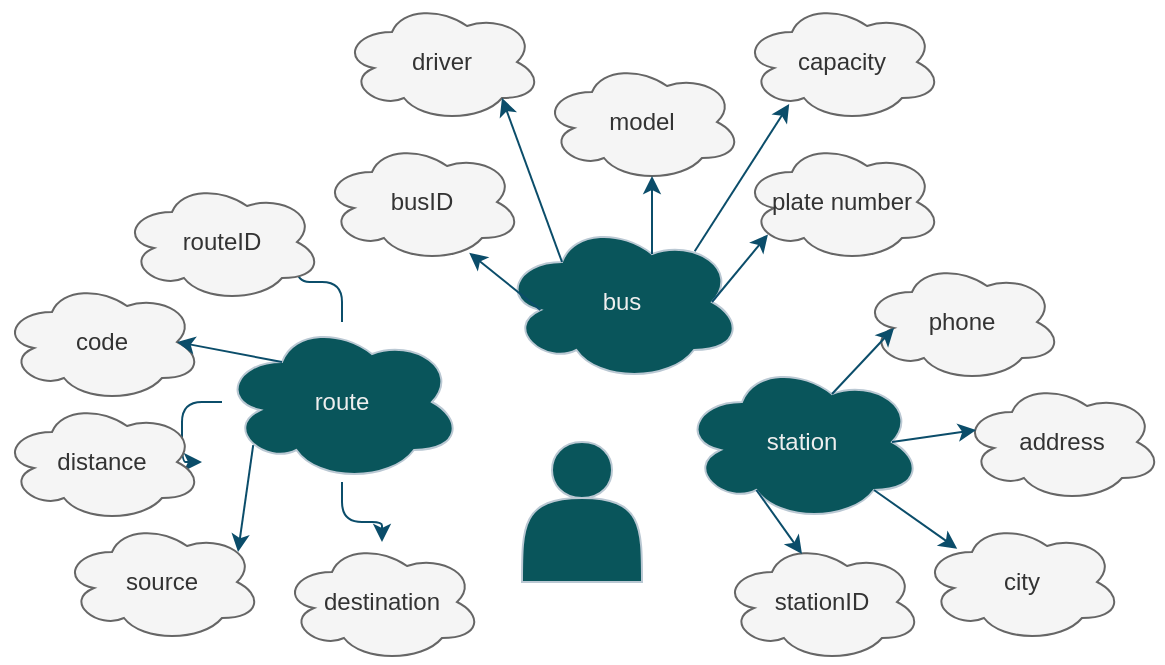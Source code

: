 <mxfile version="15.6.6" type="device"><diagram id="hmAB0Kjb0T3XxEXdtNsf" name="Page-1"><mxGraphModel dx="590" dy="356" grid="1" gridSize="10" guides="1" tooltips="1" connect="1" arrows="1" fold="1" page="1" pageScale="1" pageWidth="827" pageHeight="1169" background="none" math="0" shadow="0"><root><mxCell id="0"/><mxCell id="1" parent="0"/><mxCell id="rzeBhPbsjiVBZnvEeK1d-1" value="" style="shape=actor;whiteSpace=wrap;html=1;fillColor=#09555B;strokeColor=#BAC8D3;fontColor=#EEEEEE;" vertex="1" parent="1"><mxGeometry x="270" y="410" width="60" height="70" as="geometry"/></mxCell><mxCell id="rzeBhPbsjiVBZnvEeK1d-11" value="" style="edgeStyle=orthogonalEdgeStyle;curved=0;rounded=1;sketch=0;orthogonalLoop=1;jettySize=auto;html=1;strokeColor=#0B4D6A;entryX=0.875;entryY=0.5;entryDx=0;entryDy=0;entryPerimeter=0;labelBackgroundColor=default;fontColor=default;" edge="1" parent="1" source="rzeBhPbsjiVBZnvEeK1d-2" target="rzeBhPbsjiVBZnvEeK1d-5"><mxGeometry relative="1" as="geometry"/></mxCell><mxCell id="rzeBhPbsjiVBZnvEeK1d-12" value="" style="edgeStyle=orthogonalEdgeStyle;curved=0;rounded=1;sketch=0;orthogonalLoop=1;jettySize=auto;html=1;labelBackgroundColor=default;fontColor=default;strokeColor=#0B4D6A;" edge="1" parent="1" source="rzeBhPbsjiVBZnvEeK1d-2" target="rzeBhPbsjiVBZnvEeK1d-7"><mxGeometry relative="1" as="geometry"><Array as="points"/></mxGeometry></mxCell><mxCell id="rzeBhPbsjiVBZnvEeK1d-13" value="" style="edgeStyle=orthogonalEdgeStyle;curved=0;rounded=1;sketch=0;orthogonalLoop=1;jettySize=auto;html=1;labelBackgroundColor=default;fontColor=default;strokeColor=#0B4D6A;" edge="1" parent="1" source="rzeBhPbsjiVBZnvEeK1d-2" target="rzeBhPbsjiVBZnvEeK1d-9"><mxGeometry relative="1" as="geometry"/></mxCell><mxCell id="rzeBhPbsjiVBZnvEeK1d-2" value="route" style="ellipse;shape=cloud;whiteSpace=wrap;html=1;fontColor=#EEEEEE;strokeColor=#BAC8D3;fillColor=#09555B;" vertex="1" parent="1"><mxGeometry x="120" y="350" width="120" height="80" as="geometry"/></mxCell><mxCell id="rzeBhPbsjiVBZnvEeK1d-3" value="bus" style="ellipse;shape=cloud;whiteSpace=wrap;html=1;fontColor=#EEEEEE;strokeColor=#BAC8D3;fillColor=#09555B;" vertex="1" parent="1"><mxGeometry x="260" y="300" width="120" height="80" as="geometry"/></mxCell><mxCell id="rzeBhPbsjiVBZnvEeK1d-4" value="station" style="ellipse;shape=cloud;whiteSpace=wrap;html=1;fontColor=#EEEEEE;strokeColor=#BAC8D3;fillColor=#09555B;" vertex="1" parent="1"><mxGeometry x="350" y="370" width="120" height="80" as="geometry"/></mxCell><mxCell id="rzeBhPbsjiVBZnvEeK1d-5" value="routeID" style="ellipse;shape=cloud;whiteSpace=wrap;html=1;rounded=0;sketch=0;fontColor=#333333;strokeColor=#666666;fillColor=#f5f5f5;" vertex="1" parent="1"><mxGeometry x="70" y="280" width="100" height="60" as="geometry"/></mxCell><mxCell id="rzeBhPbsjiVBZnvEeK1d-7" value="distance" style="ellipse;shape=cloud;whiteSpace=wrap;html=1;rounded=0;sketch=0;fontColor=#333333;strokeColor=#666666;fillColor=#f5f5f5;" vertex="1" parent="1"><mxGeometry x="10" y="390" width="100" height="60" as="geometry"/></mxCell><mxCell id="rzeBhPbsjiVBZnvEeK1d-8" value="source" style="ellipse;shape=cloud;whiteSpace=wrap;html=1;rounded=0;sketch=0;fontColor=#333333;strokeColor=#666666;fillColor=#f5f5f5;" vertex="1" parent="1"><mxGeometry x="40" y="450" width="100" height="60" as="geometry"/></mxCell><mxCell id="rzeBhPbsjiVBZnvEeK1d-9" value="destination" style="ellipse;shape=cloud;whiteSpace=wrap;html=1;rounded=0;sketch=0;fontColor=#333333;strokeColor=#666666;fillColor=#f5f5f5;" vertex="1" parent="1"><mxGeometry x="150" y="460" width="100" height="60" as="geometry"/></mxCell><mxCell id="rzeBhPbsjiVBZnvEeK1d-10" value="driver" style="ellipse;shape=cloud;whiteSpace=wrap;html=1;rounded=0;sketch=0;fontColor=#333333;strokeColor=#666666;fillColor=#f5f5f5;" vertex="1" parent="1"><mxGeometry x="180" y="190" width="100" height="60" as="geometry"/></mxCell><mxCell id="rzeBhPbsjiVBZnvEeK1d-14" value="" style="endArrow=classic;html=1;rounded=1;labelBackgroundColor=default;sketch=0;fontColor=default;strokeColor=#0B4D6A;curved=0;exitX=0.13;exitY=0.77;exitDx=0;exitDy=0;exitPerimeter=0;entryX=0.88;entryY=0.25;entryDx=0;entryDy=0;entryPerimeter=0;" edge="1" parent="1" source="rzeBhPbsjiVBZnvEeK1d-2" target="rzeBhPbsjiVBZnvEeK1d-8"><mxGeometry width="50" height="50" relative="1" as="geometry"><mxPoint x="260" y="370" as="sourcePoint"/><mxPoint x="310" y="320" as="targetPoint"/></mxGeometry></mxCell><mxCell id="rzeBhPbsjiVBZnvEeK1d-15" value="busID" style="ellipse;shape=cloud;whiteSpace=wrap;html=1;rounded=0;sketch=0;fontColor=#333333;strokeColor=#666666;fillColor=#f5f5f5;" vertex="1" parent="1"><mxGeometry x="170" y="260" width="100" height="60" as="geometry"/></mxCell><mxCell id="rzeBhPbsjiVBZnvEeK1d-16" value="capacity" style="ellipse;shape=cloud;whiteSpace=wrap;html=1;rounded=0;sketch=0;fontColor=#333333;strokeColor=#666666;fillColor=#f5f5f5;" vertex="1" parent="1"><mxGeometry x="380" y="190" width="100" height="60" as="geometry"/></mxCell><mxCell id="rzeBhPbsjiVBZnvEeK1d-17" value="plate number" style="ellipse;shape=cloud;whiteSpace=wrap;html=1;rounded=0;sketch=0;fontColor=#333333;strokeColor=#666666;fillColor=#f5f5f5;" vertex="1" parent="1"><mxGeometry x="380" y="260" width="100" height="60" as="geometry"/></mxCell><mxCell id="rzeBhPbsjiVBZnvEeK1d-18" value="code" style="ellipse;shape=cloud;whiteSpace=wrap;html=1;rounded=0;sketch=0;fontColor=#333333;strokeColor=#666666;fillColor=#f5f5f5;" vertex="1" parent="1"><mxGeometry x="10" y="330" width="100" height="60" as="geometry"/></mxCell><mxCell id="rzeBhPbsjiVBZnvEeK1d-19" value="" style="endArrow=classic;html=1;rounded=1;labelBackgroundColor=default;sketch=0;fontColor=default;strokeColor=#0B4D6A;curved=0;exitX=0.25;exitY=0.25;exitDx=0;exitDy=0;exitPerimeter=0;entryX=0.875;entryY=0.5;entryDx=0;entryDy=0;entryPerimeter=0;" edge="1" parent="1" source="rzeBhPbsjiVBZnvEeK1d-2" target="rzeBhPbsjiVBZnvEeK1d-18"><mxGeometry width="50" height="50" relative="1" as="geometry"><mxPoint x="260" y="530" as="sourcePoint"/><mxPoint x="310" y="480" as="targetPoint"/></mxGeometry></mxCell><mxCell id="rzeBhPbsjiVBZnvEeK1d-20" value="model" style="ellipse;shape=cloud;whiteSpace=wrap;html=1;rounded=0;sketch=0;fontColor=#333333;strokeColor=#666666;fillColor=#f5f5f5;" vertex="1" parent="1"><mxGeometry x="280" y="220" width="100" height="60" as="geometry"/></mxCell><mxCell id="rzeBhPbsjiVBZnvEeK1d-21" value="" style="endArrow=classic;html=1;rounded=1;labelBackgroundColor=default;sketch=0;fontColor=default;strokeColor=#0B4D6A;curved=0;exitX=0.16;exitY=0.55;exitDx=0;exitDy=0;exitPerimeter=0;entryX=0.736;entryY=0.923;entryDx=0;entryDy=0;entryPerimeter=0;" edge="1" parent="1" source="rzeBhPbsjiVBZnvEeK1d-3" target="rzeBhPbsjiVBZnvEeK1d-15"><mxGeometry width="50" height="50" relative="1" as="geometry"><mxPoint x="260" y="370" as="sourcePoint"/><mxPoint x="310" y="320" as="targetPoint"/></mxGeometry></mxCell><mxCell id="rzeBhPbsjiVBZnvEeK1d-22" value="" style="endArrow=classic;html=1;rounded=1;labelBackgroundColor=default;sketch=0;fontColor=default;strokeColor=#0B4D6A;curved=0;exitX=0.25;exitY=0.25;exitDx=0;exitDy=0;exitPerimeter=0;entryX=0.8;entryY=0.8;entryDx=0;entryDy=0;entryPerimeter=0;" edge="1" parent="1" source="rzeBhPbsjiVBZnvEeK1d-3" target="rzeBhPbsjiVBZnvEeK1d-10"><mxGeometry width="50" height="50" relative="1" as="geometry"><mxPoint x="260" y="370" as="sourcePoint"/><mxPoint x="310" y="320" as="targetPoint"/></mxGeometry></mxCell><mxCell id="rzeBhPbsjiVBZnvEeK1d-23" value="" style="endArrow=classic;html=1;rounded=1;labelBackgroundColor=default;sketch=0;fontColor=default;strokeColor=#0B4D6A;curved=0;exitX=0.625;exitY=0.2;exitDx=0;exitDy=0;exitPerimeter=0;entryX=0.55;entryY=0.95;entryDx=0;entryDy=0;entryPerimeter=0;" edge="1" parent="1" source="rzeBhPbsjiVBZnvEeK1d-3" target="rzeBhPbsjiVBZnvEeK1d-20"><mxGeometry width="50" height="50" relative="1" as="geometry"><mxPoint x="260" y="370" as="sourcePoint"/><mxPoint x="310" y="320" as="targetPoint"/></mxGeometry></mxCell><mxCell id="rzeBhPbsjiVBZnvEeK1d-24" value="" style="endArrow=classic;html=1;rounded=1;labelBackgroundColor=default;sketch=0;fontColor=default;strokeColor=#0B4D6A;curved=0;exitX=0.803;exitY=0.183;exitDx=0;exitDy=0;exitPerimeter=0;entryX=0.236;entryY=0.85;entryDx=0;entryDy=0;entryPerimeter=0;" edge="1" parent="1" source="rzeBhPbsjiVBZnvEeK1d-3" target="rzeBhPbsjiVBZnvEeK1d-16"><mxGeometry width="50" height="50" relative="1" as="geometry"><mxPoint x="260" y="370" as="sourcePoint"/><mxPoint x="310" y="320" as="targetPoint"/></mxGeometry></mxCell><mxCell id="rzeBhPbsjiVBZnvEeK1d-25" value="" style="endArrow=classic;html=1;rounded=1;labelBackgroundColor=default;sketch=0;fontColor=default;strokeColor=#0B4D6A;curved=0;exitX=0.875;exitY=0.5;exitDx=0;exitDy=0;exitPerimeter=0;entryX=0.13;entryY=0.77;entryDx=0;entryDy=0;entryPerimeter=0;" edge="1" parent="1" source="rzeBhPbsjiVBZnvEeK1d-3" target="rzeBhPbsjiVBZnvEeK1d-17"><mxGeometry width="50" height="50" relative="1" as="geometry"><mxPoint x="260" y="370" as="sourcePoint"/><mxPoint x="310" y="320" as="targetPoint"/></mxGeometry></mxCell><mxCell id="rzeBhPbsjiVBZnvEeK1d-26" value="phone" style="ellipse;shape=cloud;whiteSpace=wrap;html=1;rounded=0;sketch=0;fontColor=#333333;strokeColor=#666666;fillColor=#f5f5f5;" vertex="1" parent="1"><mxGeometry x="440" y="320" width="100" height="60" as="geometry"/></mxCell><mxCell id="rzeBhPbsjiVBZnvEeK1d-27" value="address" style="ellipse;shape=cloud;whiteSpace=wrap;html=1;rounded=0;sketch=0;fontColor=#333333;strokeColor=#666666;fillColor=#f5f5f5;" vertex="1" parent="1"><mxGeometry x="490" y="380" width="100" height="60" as="geometry"/></mxCell><mxCell id="rzeBhPbsjiVBZnvEeK1d-28" value="city" style="ellipse;shape=cloud;whiteSpace=wrap;html=1;rounded=0;sketch=0;fontColor=#333333;strokeColor=#666666;fillColor=#f5f5f5;" vertex="1" parent="1"><mxGeometry x="470" y="450" width="100" height="60" as="geometry"/></mxCell><mxCell id="rzeBhPbsjiVBZnvEeK1d-29" value="stationID" style="ellipse;shape=cloud;whiteSpace=wrap;html=1;rounded=0;sketch=0;fontColor=#333333;strokeColor=#666666;fillColor=#f5f5f5;" vertex="1" parent="1"><mxGeometry x="370" y="460" width="100" height="60" as="geometry"/></mxCell><mxCell id="rzeBhPbsjiVBZnvEeK1d-30" value="" style="endArrow=classic;html=1;rounded=1;labelBackgroundColor=default;sketch=0;fontColor=default;strokeColor=#0B4D6A;curved=0;exitX=0.625;exitY=0.2;exitDx=0;exitDy=0;exitPerimeter=0;entryX=0.16;entryY=0.55;entryDx=0;entryDy=0;entryPerimeter=0;" edge="1" parent="1" source="rzeBhPbsjiVBZnvEeK1d-4" target="rzeBhPbsjiVBZnvEeK1d-26"><mxGeometry width="50" height="50" relative="1" as="geometry"><mxPoint x="290" y="370" as="sourcePoint"/><mxPoint x="340" y="320" as="targetPoint"/></mxGeometry></mxCell><mxCell id="rzeBhPbsjiVBZnvEeK1d-31" value="" style="endArrow=classic;html=1;rounded=1;labelBackgroundColor=default;sketch=0;fontColor=default;strokeColor=#0B4D6A;curved=0;exitX=0.875;exitY=0.5;exitDx=0;exitDy=0;exitPerimeter=0;entryX=0.07;entryY=0.4;entryDx=0;entryDy=0;entryPerimeter=0;" edge="1" parent="1" source="rzeBhPbsjiVBZnvEeK1d-4" target="rzeBhPbsjiVBZnvEeK1d-27"><mxGeometry width="50" height="50" relative="1" as="geometry"><mxPoint x="290" y="370" as="sourcePoint"/><mxPoint x="340" y="320" as="targetPoint"/></mxGeometry></mxCell><mxCell id="rzeBhPbsjiVBZnvEeK1d-32" value="" style="endArrow=classic;html=1;rounded=1;labelBackgroundColor=default;sketch=0;fontColor=default;strokeColor=#0B4D6A;curved=0;exitX=0.8;exitY=0.8;exitDx=0;exitDy=0;exitPerimeter=0;entryX=0.176;entryY=0.223;entryDx=0;entryDy=0;entryPerimeter=0;" edge="1" parent="1" source="rzeBhPbsjiVBZnvEeK1d-4" target="rzeBhPbsjiVBZnvEeK1d-28"><mxGeometry width="50" height="50" relative="1" as="geometry"><mxPoint x="290" y="370" as="sourcePoint"/><mxPoint x="340" y="320" as="targetPoint"/></mxGeometry></mxCell><mxCell id="rzeBhPbsjiVBZnvEeK1d-33" value="" style="endArrow=classic;html=1;rounded=1;labelBackgroundColor=default;sketch=0;fontColor=default;strokeColor=#0B4D6A;curved=0;exitX=0.31;exitY=0.8;exitDx=0;exitDy=0;exitPerimeter=0;entryX=0.4;entryY=0.1;entryDx=0;entryDy=0;entryPerimeter=0;" edge="1" parent="1" source="rzeBhPbsjiVBZnvEeK1d-4" target="rzeBhPbsjiVBZnvEeK1d-29"><mxGeometry width="50" height="50" relative="1" as="geometry"><mxPoint x="290" y="370" as="sourcePoint"/><mxPoint x="340" y="320" as="targetPoint"/></mxGeometry></mxCell></root></mxGraphModel></diagram></mxfile>